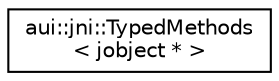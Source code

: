 digraph "Graphical Class Hierarchy"
{
 // LATEX_PDF_SIZE
  edge [fontname="Helvetica",fontsize="10",labelfontname="Helvetica",labelfontsize="10"];
  node [fontname="Helvetica",fontsize="10",shape=record];
  rankdir="LR";
  Node0 [label="aui::jni::TypedMethods\l\< jobject * \>",height=0.2,width=0.4,color="black", fillcolor="white", style="filled",URL="$structaui_1_1jni_1_1TypedMethods_3_01jobject_01_5_01_4.html",tooltip=" "];
}
